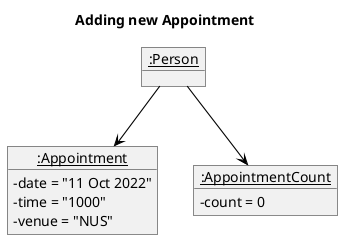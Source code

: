 @startuml
skinparam arrowThickness 1.1
skinparam arrowColor #000000
skinparam classBackgroundColor MODEL_COLOR
skinparam classAttributeIconSize 0
show fields

title Adding new Appointment

object "__:Person__" as normalHuman {
}

object "__:Appointment__" as completeAppointment {
    - date = "11 Oct 2022"
    - time = "1000"
    - venue = "NUS"
}

object "__:AppointmentCount__" as emptyAppointmentCount {
    - count = 0
}

normalHuman --> completeAppointment
normalHuman --> emptyAppointmentCount


@enduml
